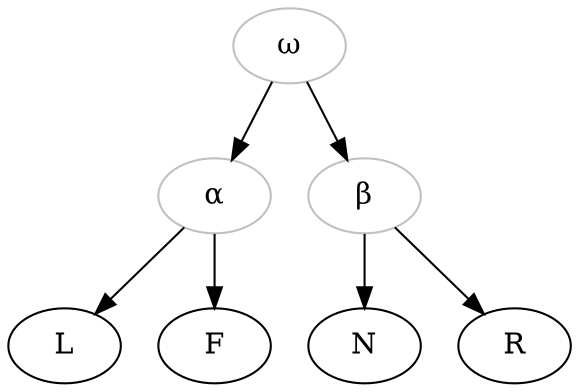 digraph {
alpha[label="α", color="grey"];
beta[label="β", color="grey"];
omega[label="ω", color="grey"];
omega->alpha;
alpha->L;
alpha->F;
omega->beta;
beta->N;
beta->R;
}
